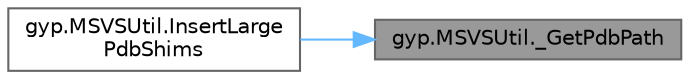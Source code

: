 digraph "gyp.MSVSUtil._GetPdbPath"
{
 // LATEX_PDF_SIZE
  bgcolor="transparent";
  edge [fontname=Helvetica,fontsize=10,labelfontname=Helvetica,labelfontsize=10];
  node [fontname=Helvetica,fontsize=10,shape=box,height=0.2,width=0.4];
  rankdir="RL";
  Node1 [id="Node000001",label="gyp.MSVSUtil._GetPdbPath",height=0.2,width=0.4,color="gray40", fillcolor="grey60", style="filled", fontcolor="black",tooltip=" "];
  Node1 -> Node2 [id="edge1_Node000001_Node000002",dir="back",color="steelblue1",style="solid",tooltip=" "];
  Node2 [id="Node000002",label="gyp.MSVSUtil.InsertLarge\lPdbShims",height=0.2,width=0.4,color="grey40", fillcolor="white", style="filled",URL="$namespacegyp_1_1_m_s_v_s_util.html#ae17c81ec653d2e6fbc85242db5fd30bd",tooltip=" "];
}
